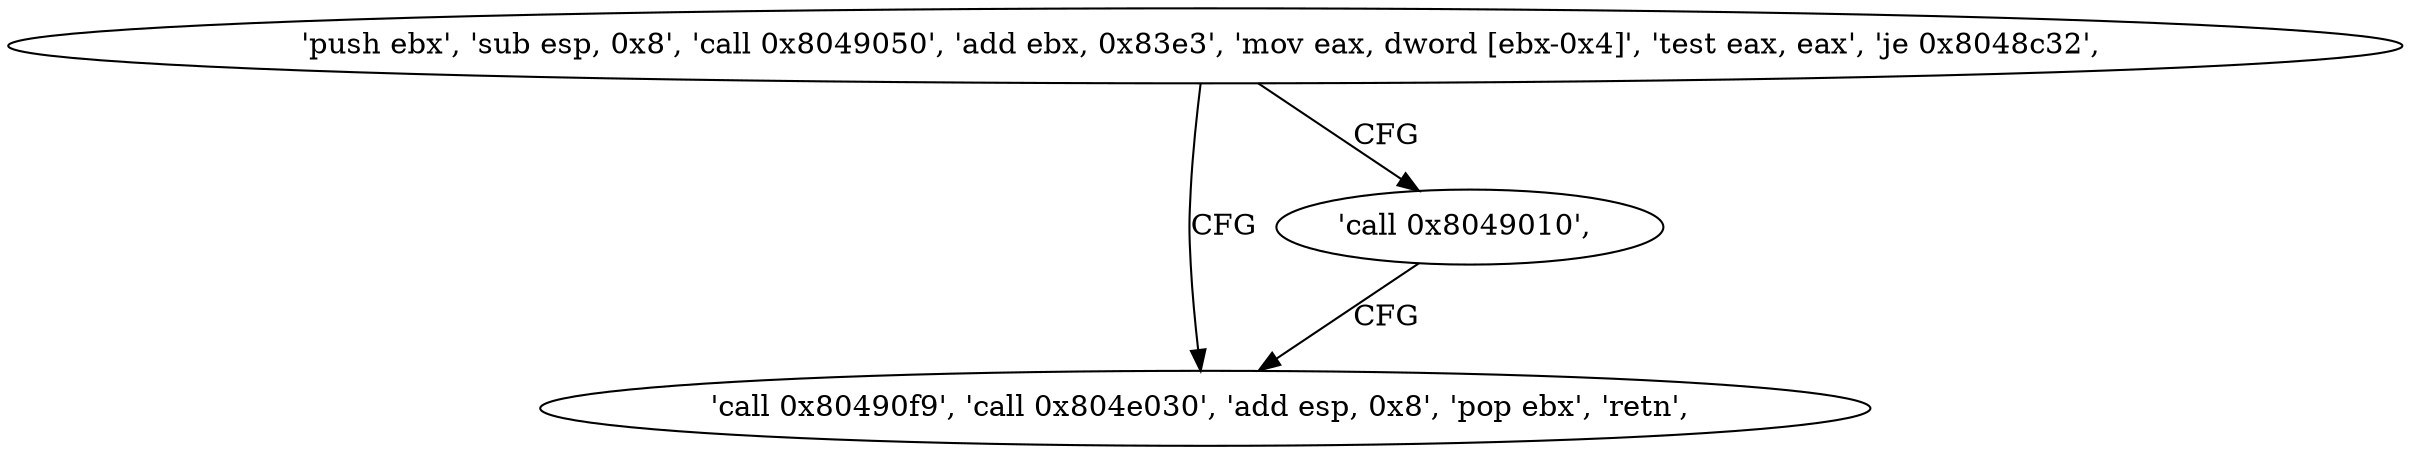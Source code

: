 digraph "func" {
"134515732" [label = "'push ebx', 'sub esp, 0x8', 'call 0x8049050', 'add ebx, 0x83e3', 'mov eax, dword [ebx-0x4]', 'test eax, eax', 'je 0x8048c32', " ]
"134515762" [label = "'call 0x80490f9', 'call 0x804e030', 'add esp, 0x8', 'pop ebx', 'retn', " ]
"134515757" [label = "'call 0x8049010', " ]
"134515732" -> "134515762" [ label = "CFG" ]
"134515732" -> "134515757" [ label = "CFG" ]
"134515757" -> "134515762" [ label = "CFG" ]
}
